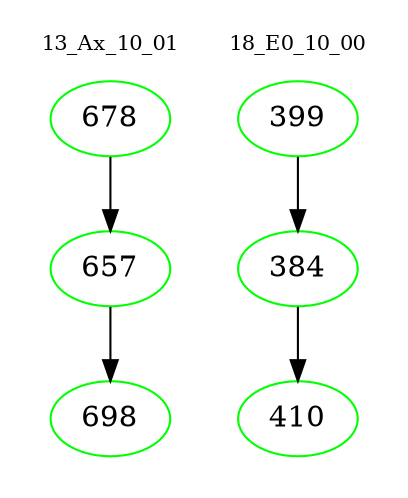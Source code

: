 digraph{
subgraph cluster_0 {
color = white
label = "13_Ax_10_01";
fontsize=10;
T0_678 [label="678", color="green"]
T0_678 -> T0_657 [color="black"]
T0_657 [label="657", color="green"]
T0_657 -> T0_698 [color="black"]
T0_698 [label="698", color="green"]
}
subgraph cluster_1 {
color = white
label = "18_E0_10_00";
fontsize=10;
T1_399 [label="399", color="green"]
T1_399 -> T1_384 [color="black"]
T1_384 [label="384", color="green"]
T1_384 -> T1_410 [color="black"]
T1_410 [label="410", color="green"]
}
}
